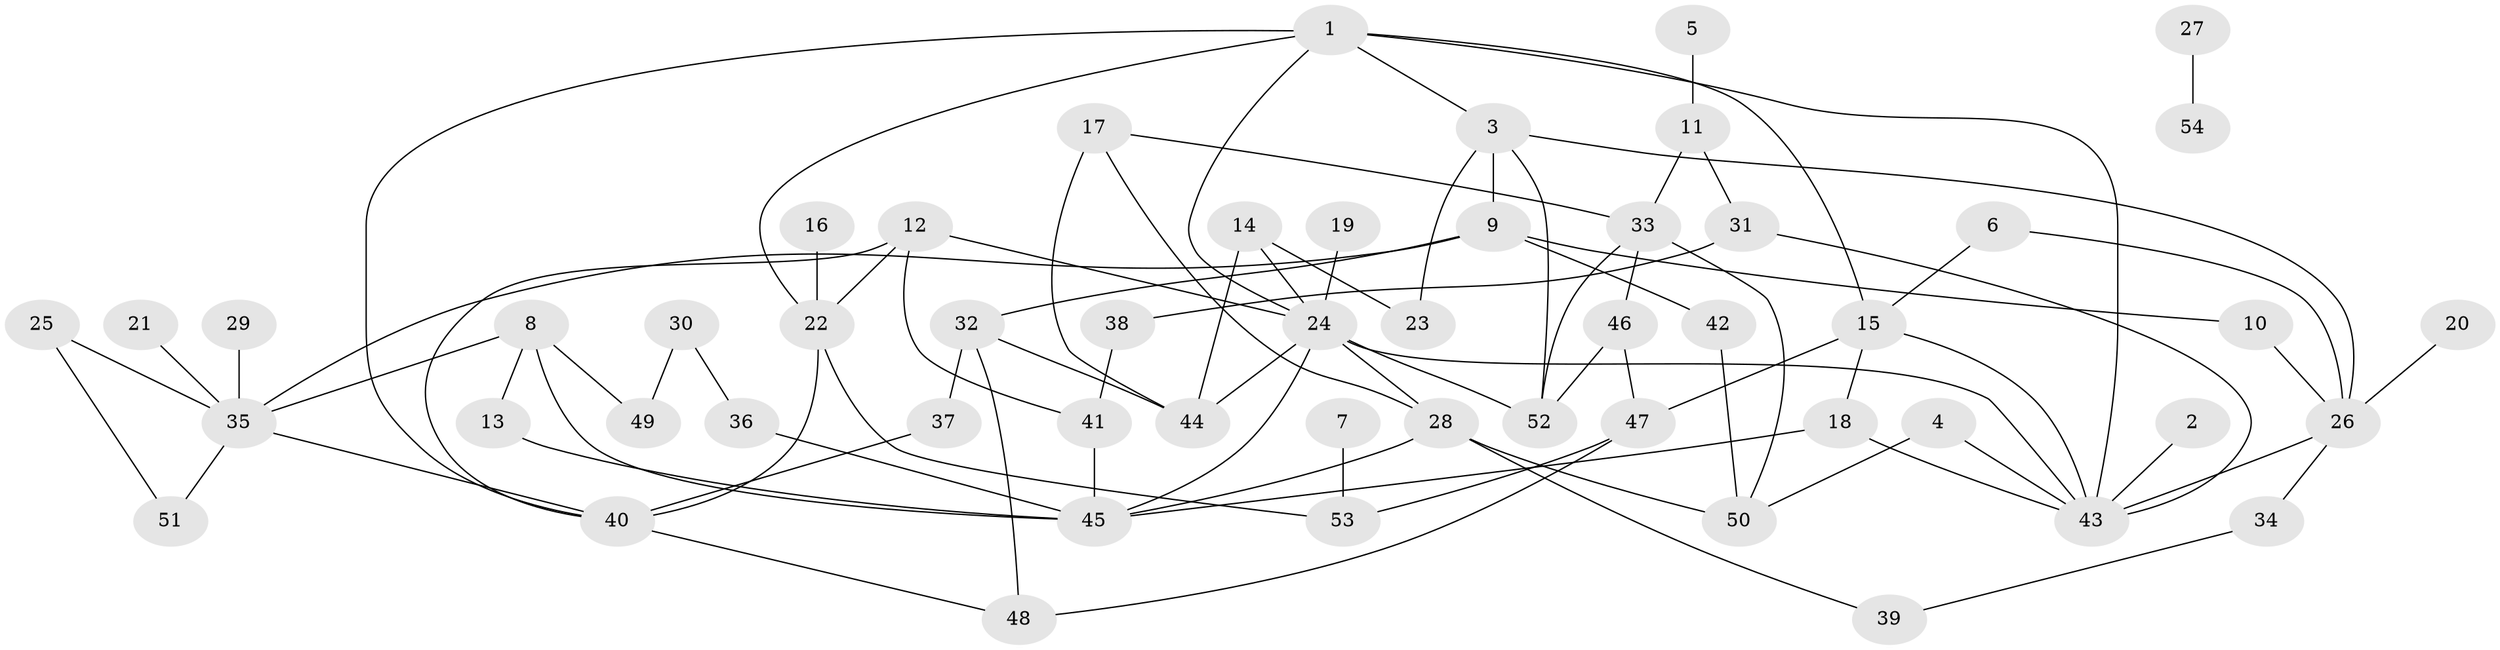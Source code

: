 // Generated by graph-tools (version 1.1) at 2025/33/03/09/25 02:33:31]
// undirected, 54 vertices, 87 edges
graph export_dot {
graph [start="1"]
  node [color=gray90,style=filled];
  1;
  2;
  3;
  4;
  5;
  6;
  7;
  8;
  9;
  10;
  11;
  12;
  13;
  14;
  15;
  16;
  17;
  18;
  19;
  20;
  21;
  22;
  23;
  24;
  25;
  26;
  27;
  28;
  29;
  30;
  31;
  32;
  33;
  34;
  35;
  36;
  37;
  38;
  39;
  40;
  41;
  42;
  43;
  44;
  45;
  46;
  47;
  48;
  49;
  50;
  51;
  52;
  53;
  54;
  1 -- 3;
  1 -- 15;
  1 -- 22;
  1 -- 24;
  1 -- 40;
  1 -- 43;
  2 -- 43;
  3 -- 9;
  3 -- 23;
  3 -- 26;
  3 -- 52;
  4 -- 43;
  4 -- 50;
  5 -- 11;
  6 -- 15;
  6 -- 26;
  7 -- 53;
  8 -- 13;
  8 -- 35;
  8 -- 45;
  8 -- 49;
  9 -- 10;
  9 -- 32;
  9 -- 35;
  9 -- 42;
  10 -- 26;
  11 -- 31;
  11 -- 33;
  12 -- 22;
  12 -- 24;
  12 -- 40;
  12 -- 41;
  13 -- 45;
  14 -- 23;
  14 -- 24;
  14 -- 44;
  15 -- 18;
  15 -- 43;
  15 -- 47;
  16 -- 22;
  17 -- 28;
  17 -- 33;
  17 -- 44;
  18 -- 43;
  18 -- 45;
  19 -- 24;
  20 -- 26;
  21 -- 35;
  22 -- 40;
  22 -- 53;
  24 -- 28;
  24 -- 43;
  24 -- 44;
  24 -- 45;
  24 -- 52;
  25 -- 35;
  25 -- 51;
  26 -- 34;
  26 -- 43;
  27 -- 54;
  28 -- 39;
  28 -- 45;
  28 -- 50;
  29 -- 35;
  30 -- 36;
  30 -- 49;
  31 -- 38;
  31 -- 43;
  32 -- 37;
  32 -- 44;
  32 -- 48;
  33 -- 46;
  33 -- 50;
  33 -- 52;
  34 -- 39;
  35 -- 40;
  35 -- 51;
  36 -- 45;
  37 -- 40;
  38 -- 41;
  40 -- 48;
  41 -- 45;
  42 -- 50;
  46 -- 47;
  46 -- 52;
  47 -- 48;
  47 -- 53;
}
